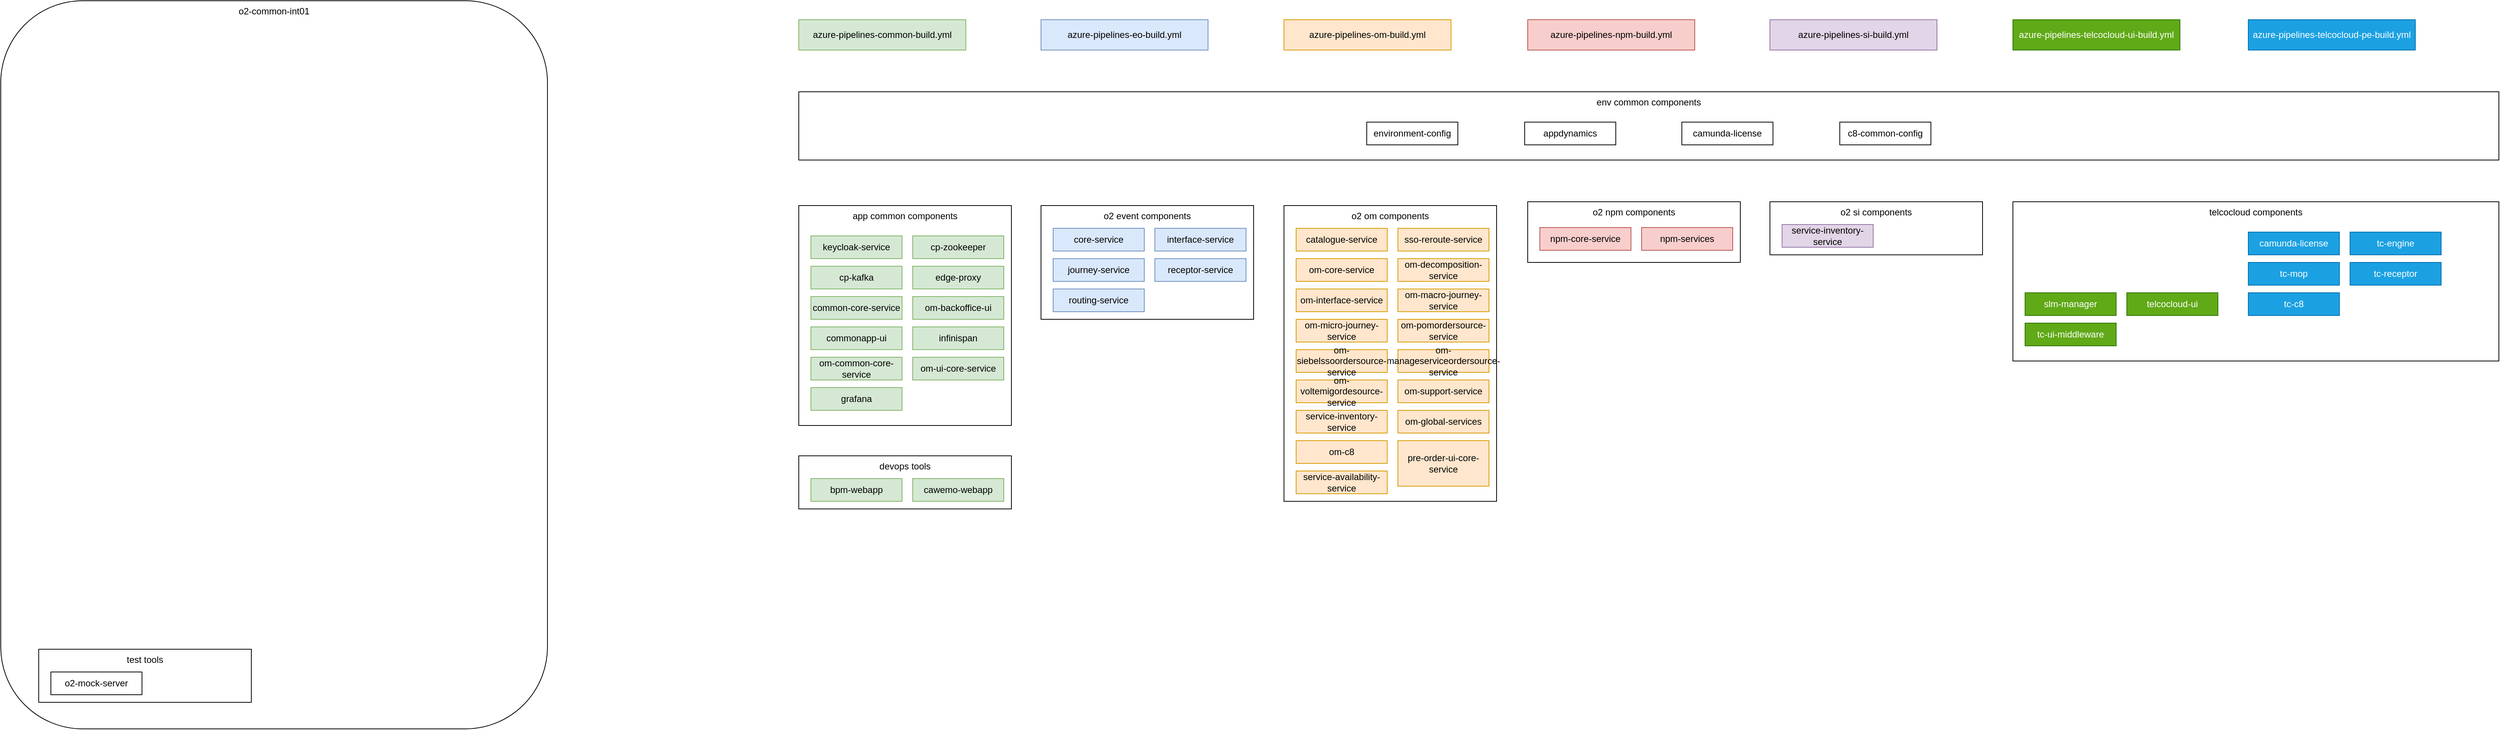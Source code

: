 <mxfile version="21.7.2" type="github">
  <diagram name="Page-1" id="lb5JDSCoWga8BsDCj2zf">
    <mxGraphModel dx="1850" dy="1384" grid="1" gridSize="10" guides="1" tooltips="1" connect="1" arrows="1" fold="1" page="1" pageScale="1" pageWidth="827" pageHeight="1169" math="0" shadow="0">
      <root>
        <mxCell id="0" />
        <mxCell id="1" parent="0" />
        <mxCell id="ZO7Z55OzwB2MORQqf5jX-3" value="o2-common-int01" style="rounded=1;whiteSpace=wrap;html=1;verticalAlign=top;" vertex="1" parent="1">
          <mxGeometry x="190" y="380" width="720" height="960" as="geometry" />
        </mxCell>
        <mxCell id="ZO7Z55OzwB2MORQqf5jX-16" value="env common components" style="rounded=0;whiteSpace=wrap;html=1;verticalAlign=top;" vertex="1" parent="1">
          <mxGeometry x="1241" y="500" width="2239" height="90" as="geometry" />
        </mxCell>
        <mxCell id="ZO7Z55OzwB2MORQqf5jX-5" value="environment-config" style="rounded=0;whiteSpace=wrap;html=1;" vertex="1" parent="1">
          <mxGeometry x="1989" y="540" width="120" height="30" as="geometry" />
        </mxCell>
        <mxCell id="ZO7Z55OzwB2MORQqf5jX-6" value="appdynamics" style="rounded=0;whiteSpace=wrap;html=1;" vertex="1" parent="1">
          <mxGeometry x="2197" y="540" width="120" height="30" as="geometry" />
        </mxCell>
        <mxCell id="ZO7Z55OzwB2MORQqf5jX-7" value="camunda-license" style="rounded=0;whiteSpace=wrap;html=1;" vertex="1" parent="1">
          <mxGeometry x="2404" y="540" width="120" height="30" as="geometry" />
        </mxCell>
        <mxCell id="ZO7Z55OzwB2MORQqf5jX-8" value="c8-common-config" style="rounded=0;whiteSpace=wrap;html=1;" vertex="1" parent="1">
          <mxGeometry x="2612" y="540" width="120" height="30" as="geometry" />
        </mxCell>
        <mxCell id="ZO7Z55OzwB2MORQqf5jX-65" value="app common components" style="rounded=0;whiteSpace=wrap;html=1;verticalAlign=top;" vertex="1" parent="1">
          <mxGeometry x="1241" y="650" width="280" height="290" as="geometry" />
        </mxCell>
        <mxCell id="ZO7Z55OzwB2MORQqf5jX-38" value="cp-zookeeper" style="rounded=0;whiteSpace=wrap;html=1;fillColor=#d5e8d4;strokeColor=#82b366;" vertex="1" parent="1">
          <mxGeometry x="1391" y="690" width="120" height="30" as="geometry" />
        </mxCell>
        <mxCell id="ZO7Z55OzwB2MORQqf5jX-39" value="keycloak-service" style="rounded=0;whiteSpace=wrap;html=1;fillColor=#d5e8d4;strokeColor=#82b366;" vertex="1" parent="1">
          <mxGeometry x="1257" y="690" width="120" height="30" as="geometry" />
        </mxCell>
        <mxCell id="ZO7Z55OzwB2MORQqf5jX-40" value="cp-kafka" style="rounded=0;whiteSpace=wrap;html=1;fillColor=#d5e8d4;strokeColor=#82b366;" vertex="1" parent="1">
          <mxGeometry x="1257" y="730" width="120" height="30" as="geometry" />
        </mxCell>
        <mxCell id="ZO7Z55OzwB2MORQqf5jX-41" value="edge-proxy" style="rounded=0;whiteSpace=wrap;html=1;fillColor=#d5e8d4;strokeColor=#82b366;" vertex="1" parent="1">
          <mxGeometry x="1391" y="730" width="120" height="30" as="geometry" />
        </mxCell>
        <mxCell id="ZO7Z55OzwB2MORQqf5jX-42" value="common-core-service" style="rounded=0;whiteSpace=wrap;html=1;fillColor=#d5e8d4;strokeColor=#82b366;" vertex="1" parent="1">
          <mxGeometry x="1257" y="770" width="120" height="30" as="geometry" />
        </mxCell>
        <mxCell id="ZO7Z55OzwB2MORQqf5jX-43" value="om-backoffice-ui" style="rounded=0;whiteSpace=wrap;html=1;fillColor=#d5e8d4;strokeColor=#82b366;" vertex="1" parent="1">
          <mxGeometry x="1391" y="770" width="120" height="30" as="geometry" />
        </mxCell>
        <mxCell id="ZO7Z55OzwB2MORQqf5jX-44" value="commonapp-ui" style="rounded=0;whiteSpace=wrap;html=1;fillColor=#d5e8d4;strokeColor=#82b366;" vertex="1" parent="1">
          <mxGeometry x="1257" y="810" width="120" height="30" as="geometry" />
        </mxCell>
        <mxCell id="ZO7Z55OzwB2MORQqf5jX-45" value="infinispan" style="rounded=0;whiteSpace=wrap;html=1;fillColor=#d5e8d4;strokeColor=#82b366;" vertex="1" parent="1">
          <mxGeometry x="1391" y="810" width="120" height="30" as="geometry" />
        </mxCell>
        <mxCell id="ZO7Z55OzwB2MORQqf5jX-46" value="om-common-core-service" style="rounded=0;whiteSpace=wrap;html=1;fillColor=#d5e8d4;strokeColor=#82b366;" vertex="1" parent="1">
          <mxGeometry x="1257" y="850" width="120" height="30" as="geometry" />
        </mxCell>
        <mxCell id="ZO7Z55OzwB2MORQqf5jX-47" value="om-ui-core-service" style="rounded=0;whiteSpace=wrap;html=1;fillColor=#d5e8d4;strokeColor=#82b366;" vertex="1" parent="1">
          <mxGeometry x="1391" y="850" width="120" height="30" as="geometry" />
        </mxCell>
        <mxCell id="ZO7Z55OzwB2MORQqf5jX-48" value="grafana" style="rounded=0;whiteSpace=wrap;html=1;fillColor=#d5e8d4;strokeColor=#82b366;" vertex="1" parent="1">
          <mxGeometry x="1257" y="890" width="120" height="30" as="geometry" />
        </mxCell>
        <mxCell id="ZO7Z55OzwB2MORQqf5jX-66" value="o2 event components" style="rounded=0;whiteSpace=wrap;html=1;verticalAlign=top;" vertex="1" parent="1">
          <mxGeometry x="1560" y="650" width="280" height="150" as="geometry" />
        </mxCell>
        <mxCell id="ZO7Z55OzwB2MORQqf5jX-34" value="routing-service" style="rounded=0;whiteSpace=wrap;html=1;fillColor=#dae8fc;strokeColor=#6c8ebf;" vertex="1" parent="1">
          <mxGeometry x="1576" y="760" width="120" height="30" as="geometry" />
        </mxCell>
        <mxCell id="ZO7Z55OzwB2MORQqf5jX-35" value="receptor-service" style="rounded=0;whiteSpace=wrap;html=1;fillColor=#dae8fc;strokeColor=#6c8ebf;" vertex="1" parent="1">
          <mxGeometry x="1710" y="720" width="120" height="30" as="geometry" />
        </mxCell>
        <mxCell id="ZO7Z55OzwB2MORQqf5jX-36" value="journey-service" style="rounded=0;whiteSpace=wrap;html=1;fillColor=#dae8fc;strokeColor=#6c8ebf;" vertex="1" parent="1">
          <mxGeometry x="1576" y="720" width="120" height="30" as="geometry" />
        </mxCell>
        <mxCell id="ZO7Z55OzwB2MORQqf5jX-37" value="core-service" style="rounded=0;whiteSpace=wrap;html=1;fillColor=#dae8fc;strokeColor=#6c8ebf;" vertex="1" parent="1">
          <mxGeometry x="1576" y="680" width="120" height="30" as="geometry" />
        </mxCell>
        <mxCell id="ZO7Z55OzwB2MORQqf5jX-49" value="interface-service" style="rounded=0;whiteSpace=wrap;html=1;fillColor=#dae8fc;strokeColor=#6c8ebf;" vertex="1" parent="1">
          <mxGeometry x="1710" y="680" width="120" height="30" as="geometry" />
        </mxCell>
        <mxCell id="ZO7Z55OzwB2MORQqf5jX-67" value="o2 om components" style="rounded=0;whiteSpace=wrap;html=1;verticalAlign=top;" vertex="1" parent="1">
          <mxGeometry x="1880" y="650" width="280" height="390" as="geometry" />
        </mxCell>
        <mxCell id="ZO7Z55OzwB2MORQqf5jX-17" value="service-availability-service" style="rounded=0;whiteSpace=wrap;html=1;fillColor=#ffe6cc;strokeColor=#d79b00;" vertex="1" parent="1">
          <mxGeometry x="1896" y="1000" width="120" height="30" as="geometry" />
        </mxCell>
        <mxCell id="ZO7Z55OzwB2MORQqf5jX-18" value="pre-order-ui-core-service" style="rounded=0;whiteSpace=wrap;html=1;fillColor=#ffe6cc;strokeColor=#d79b00;" vertex="1" parent="1">
          <mxGeometry x="2030" y="960" width="120" height="60" as="geometry" />
        </mxCell>
        <mxCell id="ZO7Z55OzwB2MORQqf5jX-19" value="om-c8" style="rounded=0;whiteSpace=wrap;html=1;fillColor=#ffe6cc;strokeColor=#d79b00;" vertex="1" parent="1">
          <mxGeometry x="1896" y="960" width="120" height="30" as="geometry" />
        </mxCell>
        <mxCell id="ZO7Z55OzwB2MORQqf5jX-20" value="om-global-services" style="rounded=0;whiteSpace=wrap;html=1;fillColor=#ffe6cc;strokeColor=#d79b00;" vertex="1" parent="1">
          <mxGeometry x="2030" y="920" width="120" height="30" as="geometry" />
        </mxCell>
        <mxCell id="ZO7Z55OzwB2MORQqf5jX-21" value="service-inventory-service" style="rounded=0;whiteSpace=wrap;html=1;fillColor=#ffe6cc;strokeColor=#d79b00;" vertex="1" parent="1">
          <mxGeometry x="1896" y="920" width="120" height="30" as="geometry" />
        </mxCell>
        <mxCell id="ZO7Z55OzwB2MORQqf5jX-22" value="om-support-service" style="rounded=0;whiteSpace=wrap;html=1;fillColor=#ffe6cc;strokeColor=#d79b00;" vertex="1" parent="1">
          <mxGeometry x="2030" y="880" width="120" height="30" as="geometry" />
        </mxCell>
        <mxCell id="ZO7Z55OzwB2MORQqf5jX-23" value="om-voltemigordesource-service" style="rounded=0;whiteSpace=wrap;html=1;fillColor=#ffe6cc;strokeColor=#d79b00;" vertex="1" parent="1">
          <mxGeometry x="1896" y="880" width="120" height="30" as="geometry" />
        </mxCell>
        <mxCell id="ZO7Z55OzwB2MORQqf5jX-24" value="om-manageserviceordersource-service" style="rounded=0;whiteSpace=wrap;html=1;fillColor=#ffe6cc;strokeColor=#d79b00;" vertex="1" parent="1">
          <mxGeometry x="2030" y="840" width="120" height="30" as="geometry" />
        </mxCell>
        <mxCell id="ZO7Z55OzwB2MORQqf5jX-25" value="om-siebelssoordersource-service" style="rounded=0;whiteSpace=wrap;html=1;fillColor=#ffe6cc;strokeColor=#d79b00;" vertex="1" parent="1">
          <mxGeometry x="1896" y="840" width="120" height="30" as="geometry" />
        </mxCell>
        <mxCell id="ZO7Z55OzwB2MORQqf5jX-26" value="om-pomordersource-service" style="rounded=0;whiteSpace=wrap;html=1;fillColor=#ffe6cc;strokeColor=#d79b00;" vertex="1" parent="1">
          <mxGeometry x="2030" y="800" width="120" height="30" as="geometry" />
        </mxCell>
        <mxCell id="ZO7Z55OzwB2MORQqf5jX-27" value="om-micro-journey-service" style="rounded=0;whiteSpace=wrap;html=1;fillColor=#ffe6cc;strokeColor=#d79b00;" vertex="1" parent="1">
          <mxGeometry x="1896" y="800" width="120" height="30" as="geometry" />
        </mxCell>
        <mxCell id="ZO7Z55OzwB2MORQqf5jX-28" value="om-macro-journey-service" style="rounded=0;whiteSpace=wrap;html=1;fillColor=#ffe6cc;strokeColor=#d79b00;" vertex="1" parent="1">
          <mxGeometry x="2030" y="760" width="120" height="30" as="geometry" />
        </mxCell>
        <mxCell id="ZO7Z55OzwB2MORQqf5jX-29" value="om-interface-service" style="rounded=0;whiteSpace=wrap;html=1;fillColor=#ffe6cc;strokeColor=#d79b00;" vertex="1" parent="1">
          <mxGeometry x="1896" y="760" width="120" height="30" as="geometry" />
        </mxCell>
        <mxCell id="ZO7Z55OzwB2MORQqf5jX-30" value="om-decomposition-service" style="rounded=0;whiteSpace=wrap;html=1;fillColor=#ffe6cc;strokeColor=#d79b00;" vertex="1" parent="1">
          <mxGeometry x="2030" y="720" width="120" height="30" as="geometry" />
        </mxCell>
        <mxCell id="ZO7Z55OzwB2MORQqf5jX-31" value="om-core-service" style="rounded=0;whiteSpace=wrap;html=1;fillColor=#ffe6cc;strokeColor=#d79b00;" vertex="1" parent="1">
          <mxGeometry x="1896" y="720" width="120" height="30" as="geometry" />
        </mxCell>
        <mxCell id="ZO7Z55OzwB2MORQqf5jX-32" value="sso-reroute-service" style="rounded=0;whiteSpace=wrap;html=1;fillColor=#ffe6cc;strokeColor=#d79b00;" vertex="1" parent="1">
          <mxGeometry x="2030" y="680" width="120" height="30" as="geometry" />
        </mxCell>
        <mxCell id="ZO7Z55OzwB2MORQqf5jX-33" value="catalogue-service" style="rounded=0;whiteSpace=wrap;html=1;fillColor=#ffe6cc;strokeColor=#d79b00;" vertex="1" parent="1">
          <mxGeometry x="1896" y="680" width="120" height="30" as="geometry" />
        </mxCell>
        <mxCell id="ZO7Z55OzwB2MORQqf5jX-68" value="o2 si components" style="rounded=0;whiteSpace=wrap;html=1;verticalAlign=top;" vertex="1" parent="1">
          <mxGeometry x="2520" y="645" width="280" height="70" as="geometry" />
        </mxCell>
        <mxCell id="ZO7Z55OzwB2MORQqf5jX-51" value="service-inventory-service" style="rounded=0;whiteSpace=wrap;html=1;fillColor=#e1d5e7;strokeColor=#9673a6;" vertex="1" parent="1">
          <mxGeometry x="2536" y="675" width="120" height="30" as="geometry" />
        </mxCell>
        <mxCell id="ZO7Z55OzwB2MORQqf5jX-69" value="telcocloud components" style="rounded=0;whiteSpace=wrap;html=1;verticalAlign=top;" vertex="1" parent="1">
          <mxGeometry x="2840" y="645" width="640" height="210" as="geometry" />
        </mxCell>
        <mxCell id="ZO7Z55OzwB2MORQqf5jX-56" value="slm-manager" style="rounded=0;whiteSpace=wrap;html=1;fillColor=#60a917;fontColor=#ffffff;strokeColor=#2D7600;" vertex="1" parent="1">
          <mxGeometry x="2856" y="765" width="120" height="30" as="geometry" />
        </mxCell>
        <mxCell id="ZO7Z55OzwB2MORQqf5jX-57" value="telcocloud-ui" style="rounded=0;whiteSpace=wrap;html=1;fillColor=#60a917;fontColor=#ffffff;strokeColor=#2D7600;" vertex="1" parent="1">
          <mxGeometry x="2990" y="765" width="120" height="30" as="geometry" />
        </mxCell>
        <mxCell id="ZO7Z55OzwB2MORQqf5jX-58" value="tc-ui-middleware" style="rounded=0;whiteSpace=wrap;html=1;fillColor=#60a917;fontColor=#ffffff;strokeColor=#2D7600;" vertex="1" parent="1">
          <mxGeometry x="2856" y="805" width="120" height="30" as="geometry" />
        </mxCell>
        <mxCell id="ZO7Z55OzwB2MORQqf5jX-70" value="o2 npm components" style="rounded=0;whiteSpace=wrap;html=1;verticalAlign=top;" vertex="1" parent="1">
          <mxGeometry x="2201" y="645" width="280" height="80" as="geometry" />
        </mxCell>
        <mxCell id="ZO7Z55OzwB2MORQqf5jX-60" value="npm-core-service" style="rounded=0;whiteSpace=wrap;html=1;fillColor=#f8cecc;strokeColor=#b85450;" vertex="1" parent="1">
          <mxGeometry x="2217" y="679" width="120" height="30" as="geometry" />
        </mxCell>
        <mxCell id="ZO7Z55OzwB2MORQqf5jX-61" value="npm-services" style="rounded=0;whiteSpace=wrap;html=1;fillColor=#f8cecc;strokeColor=#b85450;" vertex="1" parent="1">
          <mxGeometry x="2351" y="679" width="120" height="30" as="geometry" />
        </mxCell>
        <mxCell id="ZO7Z55OzwB2MORQqf5jX-71" value="devops tools" style="rounded=0;whiteSpace=wrap;html=1;verticalAlign=top;" vertex="1" parent="1">
          <mxGeometry x="1241" y="980" width="280" height="70" as="geometry" />
        </mxCell>
        <mxCell id="ZO7Z55OzwB2MORQqf5jX-62" value="bpm-webapp" style="rounded=0;whiteSpace=wrap;html=1;fillColor=#d5e8d4;strokeColor=#82b366;" vertex="1" parent="1">
          <mxGeometry x="1257" y="1010" width="120" height="30" as="geometry" />
        </mxCell>
        <mxCell id="ZO7Z55OzwB2MORQqf5jX-63" value="cawemo-webapp" style="rounded=0;whiteSpace=wrap;html=1;fillColor=#d5e8d4;strokeColor=#82b366;" vertex="1" parent="1">
          <mxGeometry x="1391" y="1010" width="120" height="30" as="geometry" />
        </mxCell>
        <mxCell id="ZO7Z55OzwB2MORQqf5jX-72" value="test tools" style="rounded=0;whiteSpace=wrap;html=1;verticalAlign=top;" vertex="1" parent="1">
          <mxGeometry x="240" y="1235" width="280" height="70" as="geometry" />
        </mxCell>
        <mxCell id="ZO7Z55OzwB2MORQqf5jX-64" value="o2-mock-server" style="rounded=0;whiteSpace=wrap;html=1;" vertex="1" parent="1">
          <mxGeometry x="256" y="1265" width="120" height="30" as="geometry" />
        </mxCell>
        <mxCell id="ZO7Z55OzwB2MORQqf5jX-73" value="azure-pipelines-common-build.yml" style="rounded=0;whiteSpace=wrap;html=1;fillColor=#d5e8d4;strokeColor=#82b366;" vertex="1" parent="1">
          <mxGeometry x="1241" y="405" width="220" height="40" as="geometry" />
        </mxCell>
        <mxCell id="ZO7Z55OzwB2MORQqf5jX-75" value="azure-pipelines-eo-build.yml" style="rounded=0;whiteSpace=wrap;html=1;fillColor=#dae8fc;strokeColor=#6c8ebf;" vertex="1" parent="1">
          <mxGeometry x="1560" y="405" width="220" height="40" as="geometry" />
        </mxCell>
        <mxCell id="ZO7Z55OzwB2MORQqf5jX-76" value="azure-pipelines-om-build.yml" style="rounded=0;whiteSpace=wrap;html=1;fillColor=#ffe6cc;strokeColor=#d79b00;" vertex="1" parent="1">
          <mxGeometry x="1880" y="405" width="220" height="40" as="geometry" />
        </mxCell>
        <mxCell id="ZO7Z55OzwB2MORQqf5jX-77" value="azure-pipelines-npm-build.yml" style="rounded=0;whiteSpace=wrap;html=1;fillColor=#f8cecc;strokeColor=#b85450;" vertex="1" parent="1">
          <mxGeometry x="2201" y="405" width="220" height="40" as="geometry" />
        </mxCell>
        <mxCell id="ZO7Z55OzwB2MORQqf5jX-78" value="azure-pipelines-si-build.yml" style="rounded=0;whiteSpace=wrap;html=1;fillColor=#e1d5e7;strokeColor=#9673a6;" vertex="1" parent="1">
          <mxGeometry x="2520" y="405" width="220" height="40" as="geometry" />
        </mxCell>
        <mxCell id="ZO7Z55OzwB2MORQqf5jX-79" value="azure-pipelines-telcocloud-ui-build.yml" style="rounded=0;whiteSpace=wrap;html=1;fillColor=#60a917;strokeColor=#2D7600;fontColor=#ffffff;" vertex="1" parent="1">
          <mxGeometry x="2840" y="405" width="220" height="40" as="geometry" />
        </mxCell>
        <mxCell id="ZO7Z55OzwB2MORQqf5jX-80" value="azure-pipelines-telcocloud-pe-build.yml" style="rounded=0;whiteSpace=wrap;html=1;fillColor=#1ba1e2;strokeColor=#006EAF;fontColor=#ffffff;" vertex="1" parent="1">
          <mxGeometry x="3150" y="405" width="220" height="40" as="geometry" />
        </mxCell>
        <mxCell id="ZO7Z55OzwB2MORQqf5jX-82" value="camunda-license" style="rounded=0;whiteSpace=wrap;html=1;fillColor=#1ba1e2;fontColor=#ffffff;strokeColor=#006EAF;" vertex="1" parent="1">
          <mxGeometry x="3150" y="685" width="120" height="30" as="geometry" />
        </mxCell>
        <mxCell id="ZO7Z55OzwB2MORQqf5jX-83" value="tc-engine" style="rounded=0;whiteSpace=wrap;html=1;fillColor=#1ba1e2;fontColor=#ffffff;strokeColor=#006EAF;" vertex="1" parent="1">
          <mxGeometry x="3284" y="685" width="120" height="30" as="geometry" />
        </mxCell>
        <mxCell id="ZO7Z55OzwB2MORQqf5jX-84" value="tc-mop" style="rounded=0;whiteSpace=wrap;html=1;fillColor=#1ba1e2;fontColor=#ffffff;strokeColor=#006EAF;" vertex="1" parent="1">
          <mxGeometry x="3150" y="725" width="120" height="30" as="geometry" />
        </mxCell>
        <mxCell id="ZO7Z55OzwB2MORQqf5jX-85" value="tc-receptor" style="rounded=0;whiteSpace=wrap;html=1;fillColor=#1ba1e2;fontColor=#ffffff;strokeColor=#006EAF;" vertex="1" parent="1">
          <mxGeometry x="3284" y="725" width="120" height="30" as="geometry" />
        </mxCell>
        <mxCell id="ZO7Z55OzwB2MORQqf5jX-89" value="tc-c8" style="rounded=0;whiteSpace=wrap;html=1;fillColor=#1ba1e2;fontColor=#ffffff;strokeColor=#006EAF;" vertex="1" parent="1">
          <mxGeometry x="3150" y="765" width="120" height="30" as="geometry" />
        </mxCell>
      </root>
    </mxGraphModel>
  </diagram>
</mxfile>
